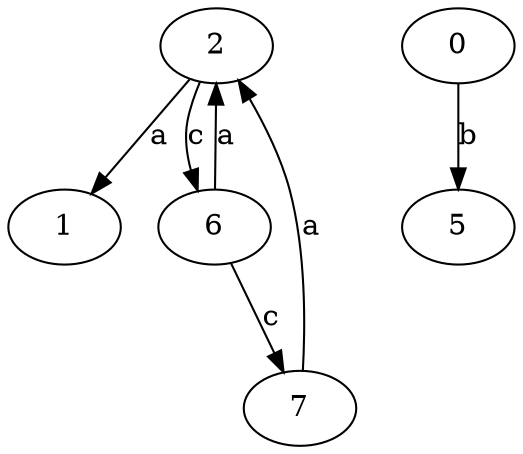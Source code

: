 strict digraph  {
1;
2;
0;
5;
6;
7;
2 -> 1  [label=a];
2 -> 6  [label=c];
0 -> 5  [label=b];
6 -> 2  [label=a];
6 -> 7  [label=c];
7 -> 2  [label=a];
}

